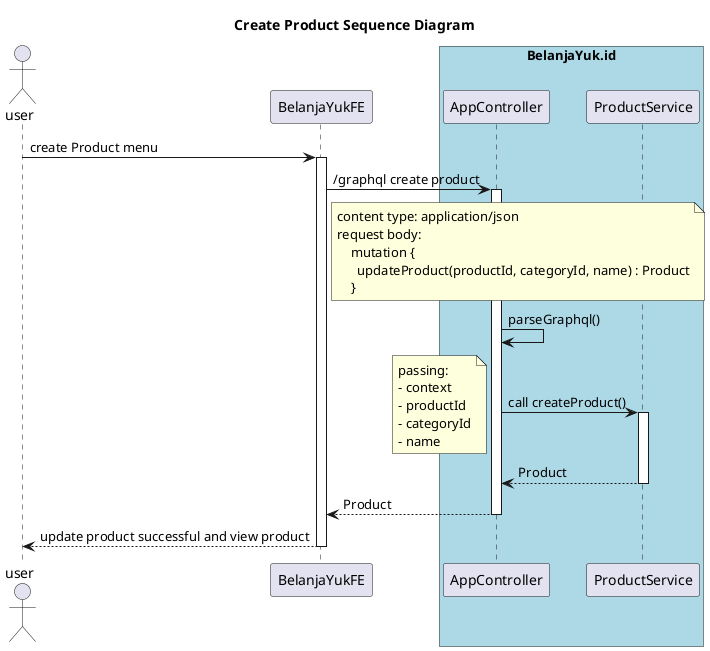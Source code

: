 @startuml
title: Create Product Sequence Diagram
actor user
participant BelanjaYukFE
box "BelanjaYuk.id" #LightBlue
participant AppController
participant ProductService
end box

user -> BelanjaYukFE ++ : create Product menu
BelanjaYukFE -> AppController ++ : /graphql create product
    note right of BelanjaYukFE
    content type: application/json
    request body:
        mutation {
          updateProduct(productId, categoryId, name) : Product
        }
    end note
AppController -> AppController : parseGraphql()
AppController -> ProductService ++ : call createProduct()
    note left
    passing:
    - context
    - productId
    - categoryId
    - name
    end note
ProductService --> AppController -- : Product
AppController --> BelanjaYukFE -- : Product
BelanjaYukFE --> user -- : update product successful and view product


@enduml